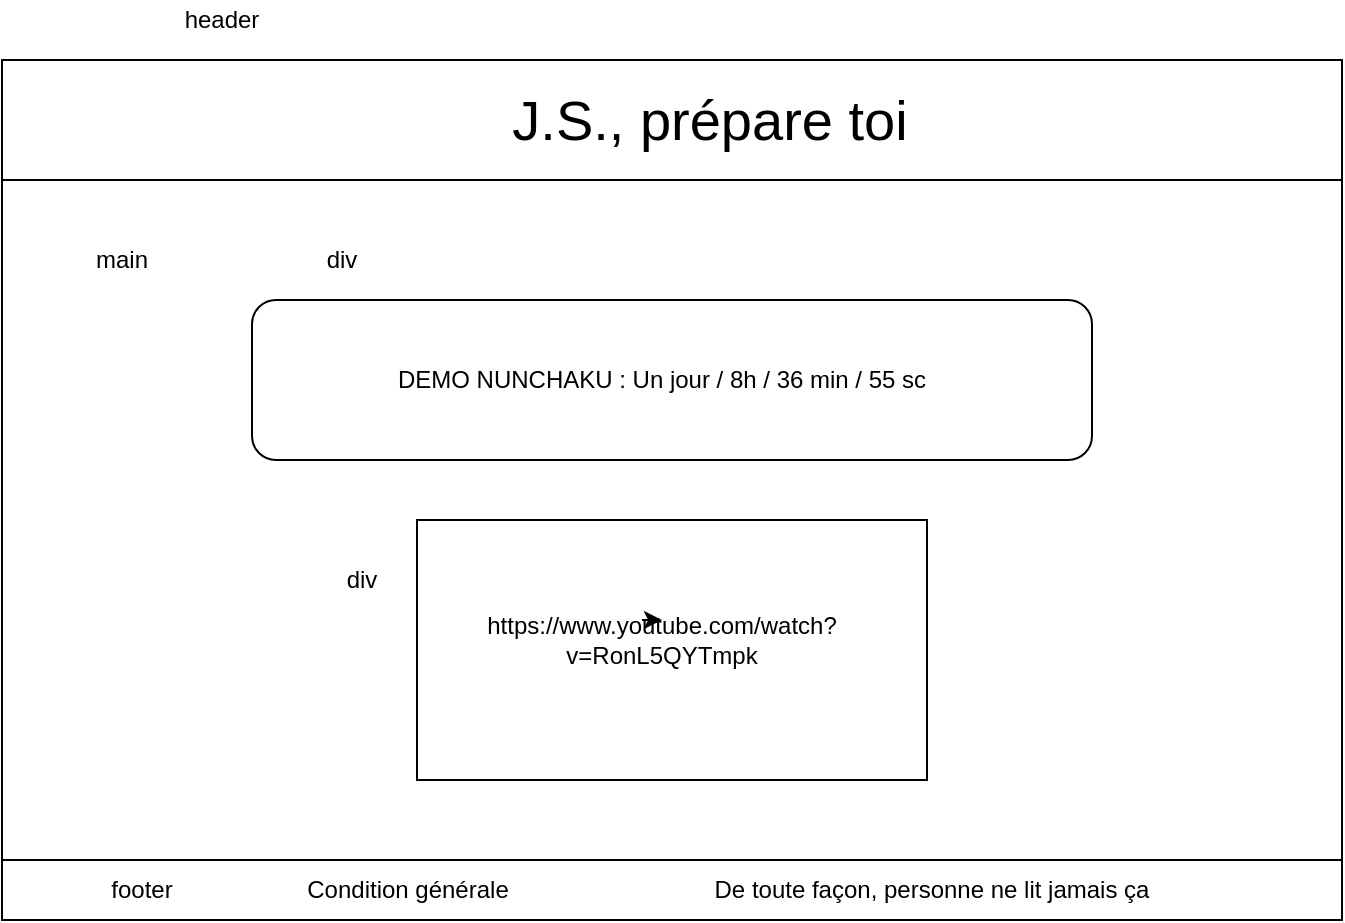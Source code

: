 <mxfile>
    <diagram id="ViKZ8fY1J9SrwsomSdOX" name="Page-1">
        <mxGraphModel dx="1107" dy="702" grid="1" gridSize="10" guides="1" tooltips="1" connect="1" arrows="1" fold="1" page="1" pageScale="1" pageWidth="827" pageHeight="1169" math="0" shadow="0">
            <root>
                <mxCell id="0"/>
                <mxCell id="1" parent="0"/>
                <mxCell id="2" value="" style="rounded=0;whiteSpace=wrap;html=1;" vertex="1" parent="1">
                    <mxGeometry x="60" y="120" width="670" height="430" as="geometry"/>
                </mxCell>
                <mxCell id="3" value="" style="rounded=1;whiteSpace=wrap;html=1;" vertex="1" parent="1">
                    <mxGeometry x="185" y="240" width="420" height="80" as="geometry"/>
                </mxCell>
                <mxCell id="4" value="DEMO NUNCHAKU : Un jour / 8h / 36 min / 55 sc" style="text;html=1;strokeColor=none;fillColor=none;align=center;verticalAlign=middle;whiteSpace=wrap;rounded=0;" vertex="1" parent="1">
                    <mxGeometry x="230" y="270" width="320" height="20" as="geometry"/>
                </mxCell>
                <mxCell id="5" value="" style="rounded=0;whiteSpace=wrap;html=1;" vertex="1" parent="1">
                    <mxGeometry x="267.5" y="350" width="255" height="130" as="geometry"/>
                </mxCell>
                <mxCell id="6" value="https://www.youtube.com/watch?v=RonL5QYTmpk" style="text;html=1;strokeColor=none;fillColor=none;align=center;verticalAlign=middle;whiteSpace=wrap;rounded=0;" vertex="1" parent="1">
                    <mxGeometry x="370" y="400" width="40" height="20" as="geometry"/>
                </mxCell>
                <mxCell id="7" style="edgeStyle=orthogonalEdgeStyle;rounded=0;orthogonalLoop=1;jettySize=auto;html=1;exitX=0.25;exitY=0;exitDx=0;exitDy=0;entryX=0.5;entryY=0;entryDx=0;entryDy=0;" edge="1" parent="1" source="6" target="6">
                    <mxGeometry relative="1" as="geometry"/>
                </mxCell>
                <mxCell id="8" value="" style="rounded=0;whiteSpace=wrap;html=1;" vertex="1" parent="1">
                    <mxGeometry x="60" y="120" width="670" height="60" as="geometry"/>
                </mxCell>
                <mxCell id="9" value="&lt;font style=&quot;font-size: 28px&quot;&gt;J.S., prépare toi&lt;/font&gt;" style="text;html=1;strokeColor=none;fillColor=none;align=center;verticalAlign=middle;whiteSpace=wrap;rounded=0;" vertex="1" parent="1">
                    <mxGeometry x="284" y="140" width="260" height="20" as="geometry"/>
                </mxCell>
                <mxCell id="11" value="" style="rounded=0;whiteSpace=wrap;html=1;" vertex="1" parent="1">
                    <mxGeometry x="60" y="520" width="670" height="30" as="geometry"/>
                </mxCell>
                <mxCell id="12" value="Condition générale" style="text;html=1;strokeColor=none;fillColor=none;align=center;verticalAlign=middle;whiteSpace=wrap;rounded=0;" vertex="1" parent="1">
                    <mxGeometry x="185" y="525" width="156" height="20" as="geometry"/>
                </mxCell>
                <mxCell id="13" value="De toute façon, personne ne lit jamais ça" style="text;html=1;strokeColor=none;fillColor=none;align=center;verticalAlign=middle;whiteSpace=wrap;rounded=0;" vertex="1" parent="1">
                    <mxGeometry x="400" y="525" width="250" height="20" as="geometry"/>
                </mxCell>
                <mxCell id="14" value="header" style="text;html=1;strokeColor=none;fillColor=none;align=center;verticalAlign=middle;whiteSpace=wrap;rounded=0;" vertex="1" parent="1">
                    <mxGeometry x="150" y="90" width="40" height="20" as="geometry"/>
                </mxCell>
                <mxCell id="15" value="footer" style="text;html=1;strokeColor=none;fillColor=none;align=center;verticalAlign=middle;whiteSpace=wrap;rounded=0;" vertex="1" parent="1">
                    <mxGeometry x="110" y="525" width="40" height="20" as="geometry"/>
                </mxCell>
                <mxCell id="16" value="main" style="text;html=1;strokeColor=none;fillColor=none;align=center;verticalAlign=middle;whiteSpace=wrap;rounded=0;" vertex="1" parent="1">
                    <mxGeometry x="100" y="210" width="40" height="20" as="geometry"/>
                </mxCell>
                <mxCell id="17" value="div" style="text;html=1;strokeColor=none;fillColor=none;align=center;verticalAlign=middle;whiteSpace=wrap;rounded=0;" vertex="1" parent="1">
                    <mxGeometry x="210" y="210" width="40" height="20" as="geometry"/>
                </mxCell>
                <mxCell id="18" value="div" style="text;html=1;strokeColor=none;fillColor=none;align=center;verticalAlign=middle;whiteSpace=wrap;rounded=0;" vertex="1" parent="1">
                    <mxGeometry x="220" y="370" width="40" height="20" as="geometry"/>
                </mxCell>
            </root>
        </mxGraphModel>
    </diagram>
</mxfile>